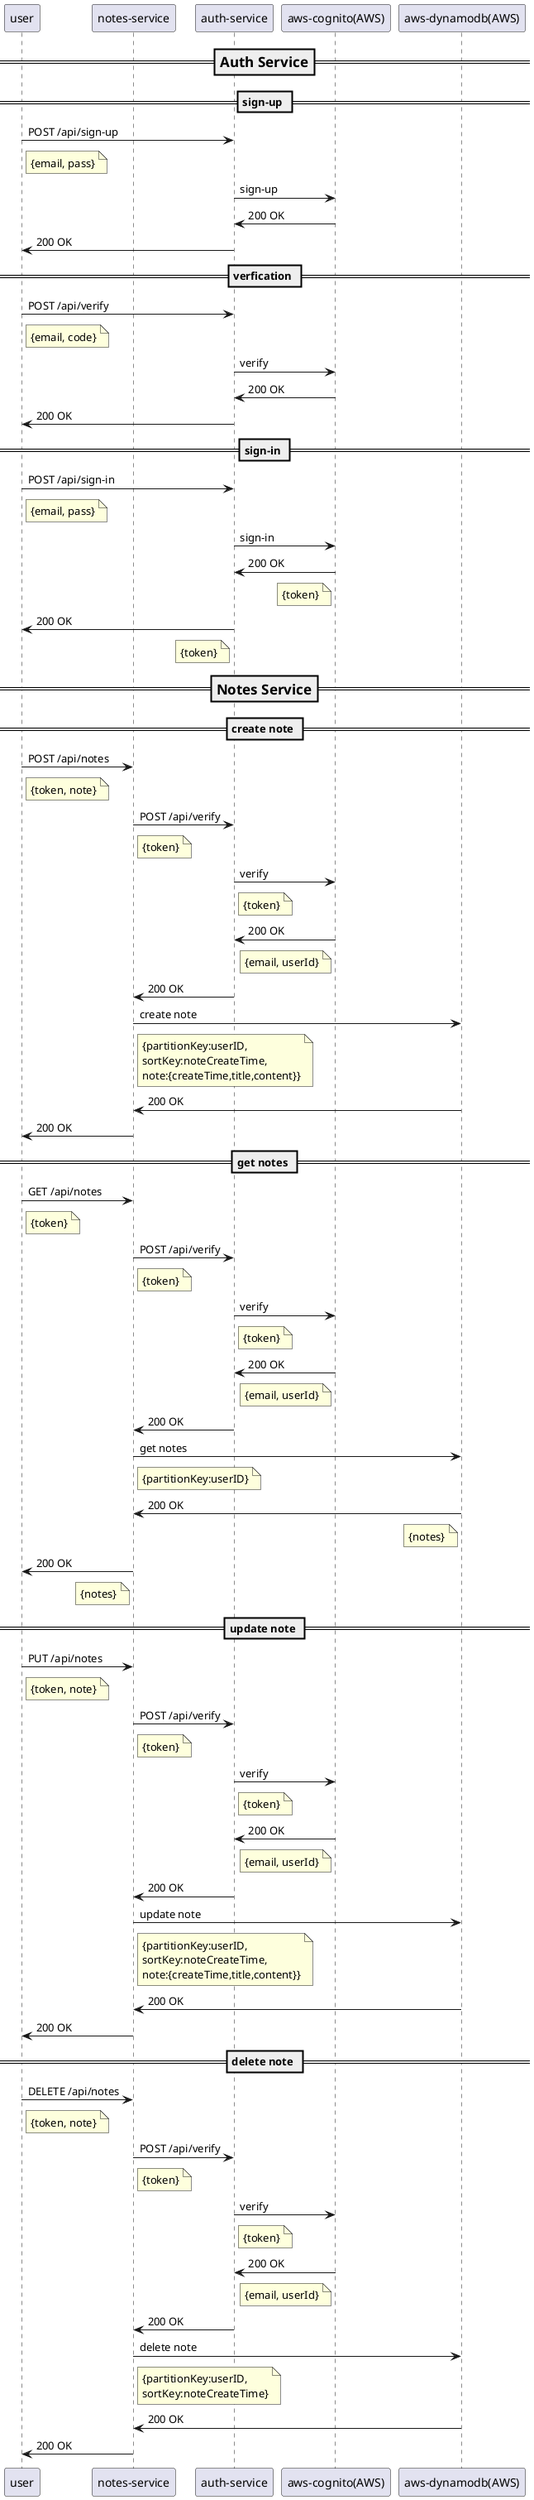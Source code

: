 @startuml

participant "user" as U
participant "notes-service" as notes
participant "auth-service" as auth
participant "aws-cognito(AWS)" as cognito
participant "aws-dynamodb(AWS)" as dynamodb


=== Auth Service ==
== sign-up ==
U -> auth: POST /api/sign-up
note right of U: {email, pass}

auth -> cognito: sign-up
cognito -> auth: 200 OK

auth -> U: 200 OK

== verfication ==
U -> auth: POST /api/verify
note right of U: {email, code}

auth -> cognito: verify
cognito -> auth: 200 OK

auth -> U: 200 OK

== sign-in ==
U -> auth: POST /api/sign-in
note right of U: {email, pass}

auth -> cognito: sign-in
cognito -> auth: 200 OK
note left of cognito: {token}

auth -> U: 200 OK
note left of auth: {token}

=== Notes Service ==
== create note ==
U -> notes: POST /api/notes
note right of U: {token, note}

notes -> auth: POST /api/verify
note right of notes: {token}
auth -> cognito: verify
note right of auth: {token}
cognito -> auth: 200 OK
note left of cognito: {email, userId}

auth -> notes: 200 OK

notes -> dynamodb: create note
note right of notes
{partitionKey:userID,
sortKey:noteCreateTime, 
note:{createTime,title,content}}
endnote
dynamodb -> notes: 200 OK

notes -> U: 200 OK

== get notes ==
U -> notes: GET /api/notes
note right of U: {token}

notes -> auth: POST /api/verify
note right of notes: {token}
auth -> cognito: verify
note right of auth: {token}
cognito -> auth: 200 OK
note left of cognito: {email, userId}

auth -> notes: 200 OK

notes -> dynamodb: get notes
note right of notes
{partitionKey:userID}
endnote

dynamodb -> notes: 200 OK
note left of dynamodb: {notes}

notes -> U: 200 OK
note left of notes: {notes}


== update note ==
U -> notes: PUT /api/notes
note right of U: {token, note}

notes -> auth: POST /api/verify
note right of notes: {token}
auth -> cognito: verify
note right of auth: {token}
cognito -> auth: 200 OK
note left of cognito: {email, userId}

auth -> notes: 200 OK

notes -> dynamodb: update note
note right of notes
{partitionKey:userID,
sortKey:noteCreateTime,
note:{createTime,title,content}}
endnote
dynamodb -> notes: 200 OK

notes -> U: 200 OK

== delete note ==
U -> notes: DELETE /api/notes
note right of U: {token, note}

notes -> auth: POST /api/verify
note right of notes: {token}
auth -> cognito: verify
note right of auth: {token}
cognito -> auth: 200 OK
note left of cognito: {email, userId}

auth -> notes: 200 OK

notes -> dynamodb: delete note
note right of notes
{partitionKey:userID,
sortKey:noteCreateTime}
endnote
dynamodb -> notes: 200 OK

notes -> U: 200 OK

@enduml
